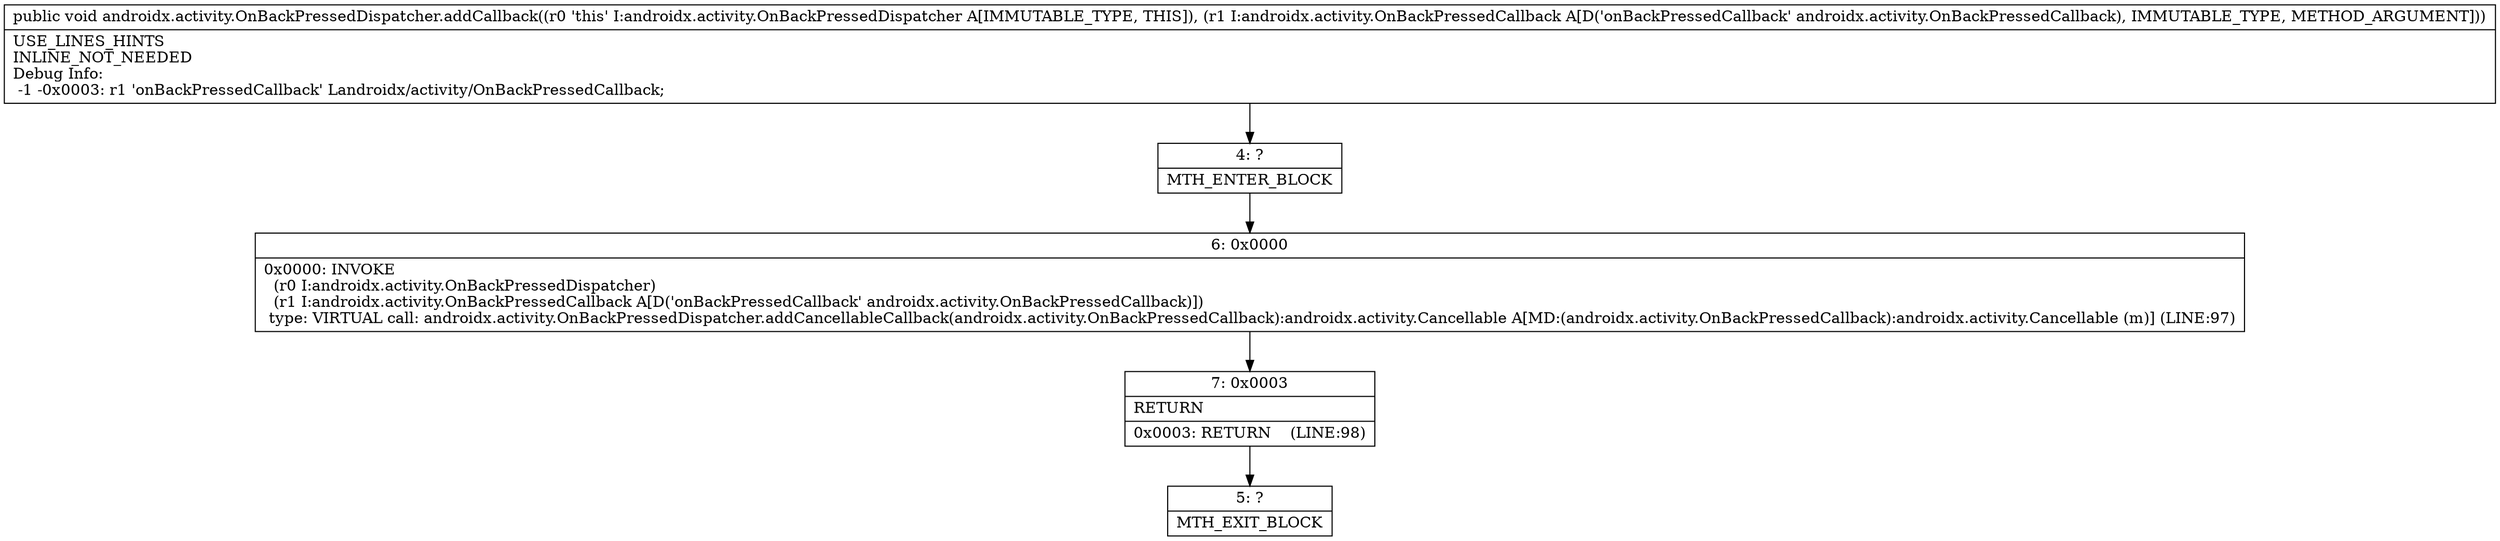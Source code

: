 digraph "CFG forandroidx.activity.OnBackPressedDispatcher.addCallback(Landroidx\/activity\/OnBackPressedCallback;)V" {
Node_4 [shape=record,label="{4\:\ ?|MTH_ENTER_BLOCK\l}"];
Node_6 [shape=record,label="{6\:\ 0x0000|0x0000: INVOKE  \l  (r0 I:androidx.activity.OnBackPressedDispatcher)\l  (r1 I:androidx.activity.OnBackPressedCallback A[D('onBackPressedCallback' androidx.activity.OnBackPressedCallback)])\l type: VIRTUAL call: androidx.activity.OnBackPressedDispatcher.addCancellableCallback(androidx.activity.OnBackPressedCallback):androidx.activity.Cancellable A[MD:(androidx.activity.OnBackPressedCallback):androidx.activity.Cancellable (m)] (LINE:97)\l}"];
Node_7 [shape=record,label="{7\:\ 0x0003|RETURN\l|0x0003: RETURN    (LINE:98)\l}"];
Node_5 [shape=record,label="{5\:\ ?|MTH_EXIT_BLOCK\l}"];
MethodNode[shape=record,label="{public void androidx.activity.OnBackPressedDispatcher.addCallback((r0 'this' I:androidx.activity.OnBackPressedDispatcher A[IMMUTABLE_TYPE, THIS]), (r1 I:androidx.activity.OnBackPressedCallback A[D('onBackPressedCallback' androidx.activity.OnBackPressedCallback), IMMUTABLE_TYPE, METHOD_ARGUMENT]))  | USE_LINES_HINTS\lINLINE_NOT_NEEDED\lDebug Info:\l  \-1 \-0x0003: r1 'onBackPressedCallback' Landroidx\/activity\/OnBackPressedCallback;\l}"];
MethodNode -> Node_4;Node_4 -> Node_6;
Node_6 -> Node_7;
Node_7 -> Node_5;
}


